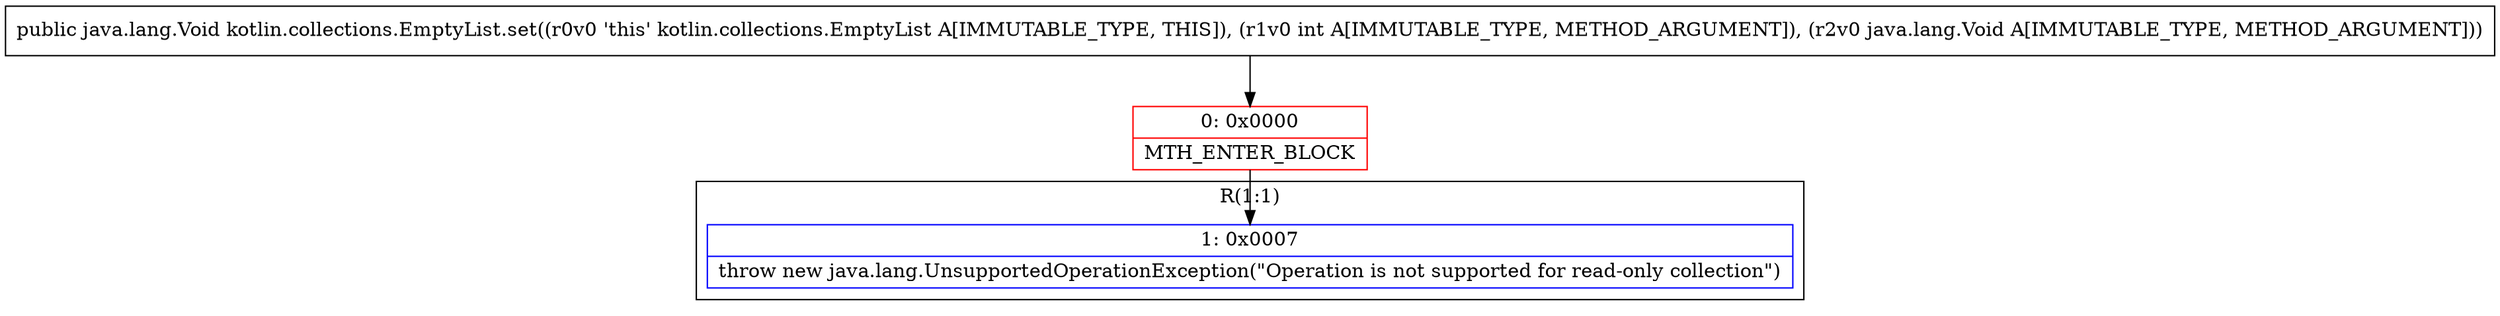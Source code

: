 digraph "CFG forkotlin.collections.EmptyList.set(ILjava\/lang\/Void;)Ljava\/lang\/Void;" {
subgraph cluster_Region_1316996457 {
label = "R(1:1)";
node [shape=record,color=blue];
Node_1 [shape=record,label="{1\:\ 0x0007|throw new java.lang.UnsupportedOperationException(\"Operation is not supported for read\-only collection\")\l}"];
}
Node_0 [shape=record,color=red,label="{0\:\ 0x0000|MTH_ENTER_BLOCK\l}"];
MethodNode[shape=record,label="{public java.lang.Void kotlin.collections.EmptyList.set((r0v0 'this' kotlin.collections.EmptyList A[IMMUTABLE_TYPE, THIS]), (r1v0 int A[IMMUTABLE_TYPE, METHOD_ARGUMENT]), (r2v0 java.lang.Void A[IMMUTABLE_TYPE, METHOD_ARGUMENT])) }"];
MethodNode -> Node_0;
Node_0 -> Node_1;
}

